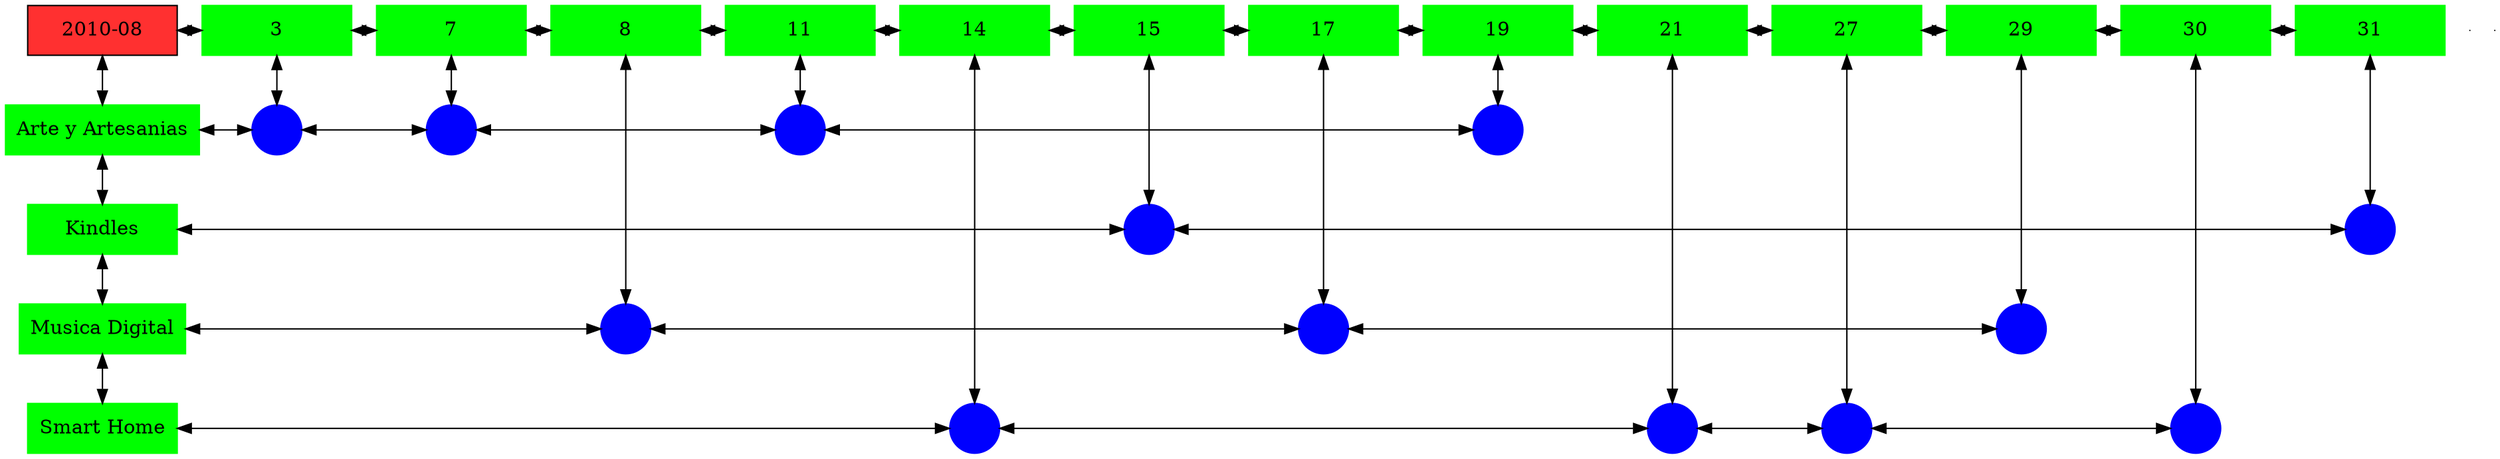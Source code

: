 digraph G{
node[shape="box"];
nodeMt[ label = "2010-08", width = 1.5, style = filled, fillcolor = firebrick1, group = 1 ];
e0[ shape = point, width = 0 ];
e1[ shape = point, width = 0 ];
node0xc0021591d0[label="3",color=green,style =filled,width = 1.5 group=3];
nodeMt->node0xc0021591d0[dir="both"];
{rank=same;nodeMt;node0xc0021591d0;}
node0xc002021cc0[label="7",color=green,style =filled,width = 1.5 group=7];
node0xc0021591d0->node0xc002021cc0[dir="both"];
{rank=same;node0xc0021591d0;node0xc002021cc0;}
node0xc0022cce10[label="8",color=green,style =filled,width = 1.5 group=8];
node0xc002021cc0->node0xc0022cce10[dir="both"];
{rank=same;node0xc002021cc0;node0xc0022cce10;}
node0xc00225c870[label="11",color=green,style =filled,width = 1.5 group=11];
node0xc0022cce10->node0xc00225c870[dir="both"];
{rank=same;node0xc0022cce10;node0xc00225c870;}
node0xc0021ca460[label="14",color=green,style =filled,width = 1.5 group=14];
node0xc00225c870->node0xc0021ca460[dir="both"];
{rank=same;node0xc00225c870;node0xc0021ca460;}
node0xc0022e55e0[label="15",color=green,style =filled,width = 1.5 group=15];
node0xc0021ca460->node0xc0022e55e0[dir="both"];
{rank=same;node0xc0021ca460;node0xc0022e55e0;}
node0xc001f04000[label="17",color=green,style =filled,width = 1.5 group=17];
node0xc0022e55e0->node0xc001f04000[dir="both"];
{rank=same;node0xc0022e55e0;node0xc001f04000;}
node0xc0022bc230[label="19",color=green,style =filled,width = 1.5 group=19];
node0xc001f04000->node0xc0022bc230[dir="both"];
{rank=same;node0xc001f04000;node0xc0022bc230;}
node0xc0022e5bd0[label="21",color=green,style =filled,width = 1.5 group=21];
node0xc0022bc230->node0xc0022e5bd0[dir="both"];
{rank=same;node0xc0022bc230;node0xc0022e5bd0;}
node0xc002223180[label="27",color=green,style =filled,width = 1.5 group=27];
node0xc0022e5bd0->node0xc002223180[dir="both"];
{rank=same;node0xc0022e5bd0;node0xc002223180;}
node0xc00217bf40[label="29",color=green,style =filled,width = 1.5 group=29];
node0xc002223180->node0xc00217bf40[dir="both"];
{rank=same;node0xc002223180;node0xc00217bf40;}
node0xc0021485a0[label="30",color=green,style =filled,width = 1.5 group=30];
node0xc00217bf40->node0xc0021485a0[dir="both"];
{rank=same;node0xc00217bf40;node0xc0021485a0;}
node0xc001e804b0[label="31",color=green,style =filled,width = 1.5 group=31];
node0xc0021485a0->node0xc001e804b0[dir="both"];
{rank=same;node0xc0021485a0;node0xc001e804b0;}
node0xc002021c70[label="Arte y Artesanias",color=green,style =filled width = 1.5 group=1];
node0xc002157380[label="",color=blue,style =filled, width = 0.5 group=3 shape=circle];
node0xc002021c70->node0xc002157380[dir="both"];
{rank=same;node0xc002021c70;node0xc002157380;}
node0xc002027380[label="",color=blue,style =filled, width = 0.5 group=7 shape=circle];
node0xc002157380->node0xc002027380[dir="both"];
{rank=same;node0xc002027380;node0xc002157380;}
node0xc002258d00[label="",color=blue,style =filled, width = 0.5 group=11 shape=circle];
node0xc002027380->node0xc002258d00[dir="both"];
{rank=same;node0xc002258d00;node0xc002027380;}
node0xc0022b1400[label="",color=blue,style =filled, width = 0.5 group=19 shape=circle];
node0xc002258d00->node0xc0022b1400[dir="both"];
{rank=same;node0xc0022b1400;node0xc002258d00;}
node0xc001e80460[label="Kindles",color=green,style =filled width = 1.5 group=1];
node0xc0022ddf00[label="",color=blue,style =filled, width = 0.5 group=15 shape=circle];
node0xc001e80460->node0xc0022ddf00[dir="both"];
{rank=same;node0xc001e80460;node0xc0022ddf00;}
node0xc001e74c80[label="",color=blue,style =filled, width = 0.5 group=31 shape=circle];
node0xc0022ddf00->node0xc001e74c80[dir="both"];
{rank=same;node0xc001e74c80;node0xc0022ddf00;}
node0xc001efbf90[label="Musica Digital",color=green,style =filled width = 1.5 group=1];
node0xc0022c7b00[label="",color=blue,style =filled, width = 0.5 group=8 shape=circle];
node0xc001efbf90->node0xc0022c7b00[dir="both"];
{rank=same;node0xc001efbf90;node0xc0022c7b00;}
node0xc001f00780[label="",color=blue,style =filled, width = 0.5 group=17 shape=circle];
node0xc0022c7b00->node0xc001f00780[dir="both"];
{rank=same;node0xc001f00780;node0xc0022c7b00;}
node0xc002185480[label="",color=blue,style =filled, width = 0.5 group=29 shape=circle];
node0xc001f00780->node0xc002185480[dir="both"];
{rank=same;node0xc002185480;node0xc001f00780;}
node0xc002148550[label="Smart Home",color=green,style =filled width = 1.5 group=1];
node0xc0021c2e00[label="",color=blue,style =filled, width = 0.5 group=14 shape=circle];
node0xc002148550->node0xc0021c2e00[dir="both"];
{rank=same;node0xc002148550;node0xc0021c2e00;}
node0xc0022f0500[label="",color=blue,style =filled, width = 0.5 group=21 shape=circle];
node0xc0021c2e00->node0xc0022f0500[dir="both"];
{rank=same;node0xc0022f0500;node0xc0021c2e00;}
node0xc002232180[label="",color=blue,style =filled, width = 0.5 group=27 shape=circle];
node0xc0022f0500->node0xc002232180[dir="both"];
{rank=same;node0xc002232180;node0xc0022f0500;}
node0xc00213f080[label="",color=blue,style =filled, width = 0.5 group=30 shape=circle];
node0xc002232180->node0xc00213f080[dir="both"];
{rank=same;node0xc00213f080;node0xc002232180;}
node0xc0021591d0->node0xc002157380[dir="both"];
node0xc002021cc0->node0xc002027380[dir="both"];
node0xc0022cce10->node0xc0022c7b00[dir="both"];
node0xc00225c870->node0xc002258d00[dir="both"];
node0xc0021ca460->node0xc0021c2e00[dir="both"];
node0xc0022e55e0->node0xc0022ddf00[dir="both"];
node0xc001f04000->node0xc001f00780[dir="both"];
node0xc0022bc230->node0xc0022b1400[dir="both"];
node0xc0022e5bd0->node0xc0022f0500[dir="both"];
node0xc002223180->node0xc002232180[dir="both"];
node0xc00217bf40->node0xc002185480[dir="both"];
node0xc0021485a0->node0xc00213f080[dir="both"];
node0xc001e804b0->node0xc001e74c80[dir="both"];
nodeMt->node0xc002021c70[dir="both"];
node0xc002021c70->node0xc001e80460[dir="both"];
node0xc001e80460->node0xc001efbf90[dir="both"];
node0xc001efbf90->node0xc002148550[dir="both"];
}
